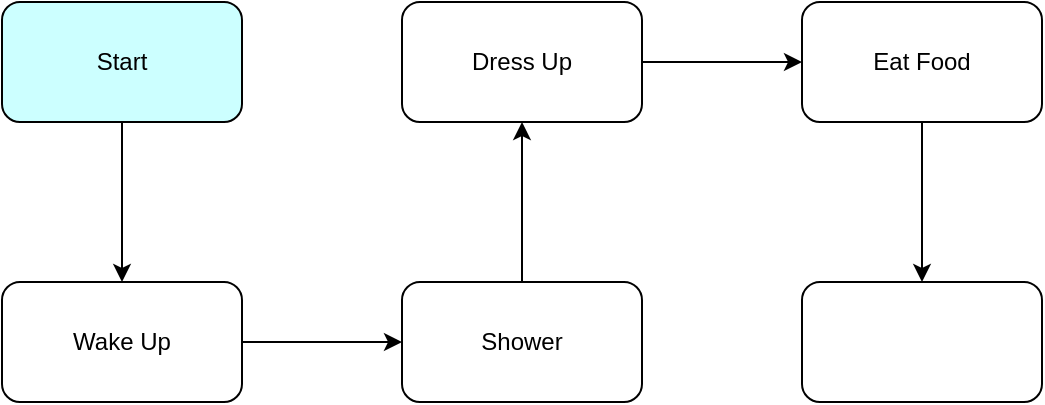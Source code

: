 <mxfile version="20.2.7" type="github">
  <diagram id="h-NFqrVE6677hA3WZ6Kd" name="Page-1">
    <mxGraphModel dx="716" dy="426" grid="1" gridSize="10" guides="1" tooltips="1" connect="1" arrows="1" fold="1" page="1" pageScale="1" pageWidth="850" pageHeight="1100" math="0" shadow="0">
      <root>
        <mxCell id="0" />
        <mxCell id="1" parent="0" />
        <mxCell id="rxpSr4jhHBA46IbhnZZf-47" value="" style="edgeStyle=orthogonalEdgeStyle;rounded=0;orthogonalLoop=1;jettySize=auto;html=1;" edge="1" parent="1" source="rxpSr4jhHBA46IbhnZZf-17" target="rxpSr4jhHBA46IbhnZZf-46">
          <mxGeometry relative="1" as="geometry" />
        </mxCell>
        <mxCell id="rxpSr4jhHBA46IbhnZZf-17" value="Start" style="rounded=1;whiteSpace=wrap;html=1;fillColor=#CCFFFF;" vertex="1" parent="1">
          <mxGeometry x="40" y="20" width="120" height="60" as="geometry" />
        </mxCell>
        <mxCell id="rxpSr4jhHBA46IbhnZZf-49" value="" style="edgeStyle=orthogonalEdgeStyle;rounded=0;orthogonalLoop=1;jettySize=auto;html=1;" edge="1" parent="1" source="rxpSr4jhHBA46IbhnZZf-46" target="rxpSr4jhHBA46IbhnZZf-48">
          <mxGeometry relative="1" as="geometry" />
        </mxCell>
        <mxCell id="rxpSr4jhHBA46IbhnZZf-46" value="Wake Up" style="whiteSpace=wrap;html=1;rounded=1;" vertex="1" parent="1">
          <mxGeometry x="40" y="160" width="120" height="60" as="geometry" />
        </mxCell>
        <mxCell id="rxpSr4jhHBA46IbhnZZf-51" value="" style="edgeStyle=orthogonalEdgeStyle;rounded=0;orthogonalLoop=1;jettySize=auto;html=1;" edge="1" parent="1" source="rxpSr4jhHBA46IbhnZZf-48" target="rxpSr4jhHBA46IbhnZZf-50">
          <mxGeometry relative="1" as="geometry" />
        </mxCell>
        <mxCell id="rxpSr4jhHBA46IbhnZZf-48" value="Shower" style="whiteSpace=wrap;html=1;rounded=1;" vertex="1" parent="1">
          <mxGeometry x="240" y="160" width="120" height="60" as="geometry" />
        </mxCell>
        <mxCell id="rxpSr4jhHBA46IbhnZZf-53" value="" style="edgeStyle=orthogonalEdgeStyle;rounded=0;orthogonalLoop=1;jettySize=auto;html=1;" edge="1" parent="1" source="rxpSr4jhHBA46IbhnZZf-50" target="rxpSr4jhHBA46IbhnZZf-52">
          <mxGeometry relative="1" as="geometry" />
        </mxCell>
        <mxCell id="rxpSr4jhHBA46IbhnZZf-50" value="Dress Up" style="whiteSpace=wrap;html=1;rounded=1;" vertex="1" parent="1">
          <mxGeometry x="240" y="20" width="120" height="60" as="geometry" />
        </mxCell>
        <mxCell id="rxpSr4jhHBA46IbhnZZf-55" value="" style="edgeStyle=orthogonalEdgeStyle;rounded=0;orthogonalLoop=1;jettySize=auto;html=1;" edge="1" parent="1" source="rxpSr4jhHBA46IbhnZZf-52" target="rxpSr4jhHBA46IbhnZZf-54">
          <mxGeometry relative="1" as="geometry" />
        </mxCell>
        <mxCell id="rxpSr4jhHBA46IbhnZZf-52" value="Eat Food" style="whiteSpace=wrap;html=1;rounded=1;" vertex="1" parent="1">
          <mxGeometry x="440" y="20" width="120" height="60" as="geometry" />
        </mxCell>
        <mxCell id="rxpSr4jhHBA46IbhnZZf-54" value="" style="whiteSpace=wrap;html=1;rounded=1;" vertex="1" parent="1">
          <mxGeometry x="440" y="160" width="120" height="60" as="geometry" />
        </mxCell>
      </root>
    </mxGraphModel>
  </diagram>
</mxfile>
